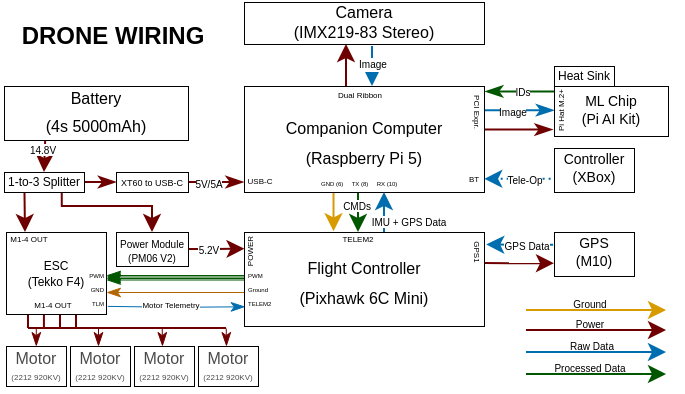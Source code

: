 <mxfile version="26.2.6">
  <diagram name="Page-1" id="ytG4AgFj-T4alwaOmcg6">
    <mxGraphModel dx="458" dy="258" grid="1" gridSize="10" guides="1" tooltips="1" connect="1" arrows="1" fold="1" page="1" pageScale="1" pageWidth="850" pageHeight="1100" math="0" shadow="0">
      <root>
        <mxCell id="0" />
        <mxCell id="1" parent="0" />
        <mxCell id="BWbdEm4UrA8oamrmkrrZ-38" value="" style="endArrow=classicThin;html=1;rounded=0;endFill=1;strokeWidth=0.5;fillColor=#008a00;strokeColor=#005700;entryX=1.002;entryY=0.56;entryDx=0;entryDy=0;entryPerimeter=0;exitX=0.639;exitY=0.241;exitDx=0;exitDy=0;exitPerimeter=0;" edge="1" parent="1">
          <mxGeometry width="50" height="50" relative="1" as="geometry">
            <mxPoint x="344" y="426.75" as="sourcePoint" />
            <mxPoint x="275" y="426.75" as="targetPoint" />
          </mxGeometry>
        </mxCell>
        <mxCell id="BWbdEm4UrA8oamrmkrrZ-39" value="" style="endArrow=classicThin;html=1;rounded=0;endFill=1;strokeWidth=0.5;fillColor=#008a00;strokeColor=#005700;entryX=1.002;entryY=0.56;entryDx=0;entryDy=0;entryPerimeter=0;exitX=0.639;exitY=0.241;exitDx=0;exitDy=0;exitPerimeter=0;" edge="1" parent="1">
          <mxGeometry width="50" height="50" relative="1" as="geometry">
            <mxPoint x="344" y="425.25" as="sourcePoint" />
            <mxPoint x="275" y="425.25" as="targetPoint" />
          </mxGeometry>
        </mxCell>
        <mxCell id="BWbdEm4UrA8oamrmkrrZ-40" value="" style="endArrow=classicThin;html=1;rounded=0;endFill=1;strokeWidth=0.5;fillColor=#008a00;strokeColor=#005700;entryX=1.002;entryY=0.56;entryDx=0;entryDy=0;entryPerimeter=0;exitX=0.639;exitY=0.241;exitDx=0;exitDy=0;exitPerimeter=0;" edge="1" parent="1">
          <mxGeometry width="50" height="50" relative="1" as="geometry">
            <mxPoint x="344" y="426" as="sourcePoint" />
            <mxPoint x="275" y="426" as="targetPoint" />
          </mxGeometry>
        </mxCell>
        <mxCell id="BWbdEm4UrA8oamrmkrrZ-33" style="edgeStyle=orthogonalEdgeStyle;rounded=0;orthogonalLoop=1;jettySize=auto;html=1;exitX=1.013;exitY=0.901;exitDx=0;exitDy=0;entryX=0.003;entryY=0.769;entryDx=0;entryDy=0;entryPerimeter=0;endArrow=classicThin;endFill=1;strokeWidth=0.5;fillColor=#1ba1e2;strokeColor=#006EAF;fontSize=5;exitPerimeter=0;" edge="1" parent="1">
          <mxGeometry relative="1" as="geometry">
            <mxPoint x="275.65" y="439.941" as="sourcePoint" />
            <mxPoint x="344.36" y="440.143" as="targetPoint" />
          </mxGeometry>
        </mxCell>
        <mxCell id="BWbdEm4UrA8oamrmkrrZ-35" value="Motor Telemetry" style="edgeLabel;html=1;align=center;verticalAlign=middle;resizable=0;points=[];fontSize=4;" vertex="1" connectable="0" parent="BWbdEm4UrA8oamrmkrrZ-33">
          <mxGeometry x="0.066" y="1" relative="1" as="geometry">
            <mxPoint x="-5" as="offset" />
          </mxGeometry>
        </mxCell>
        <mxCell id="BWbdEm4UrA8oamrmkrrZ-25" value="" style="endArrow=classicThin;html=1;rounded=0;endFill=1;strokeWidth=0.5;fillColor=#fad7ac;strokeColor=#b46504;entryX=1.002;entryY=0.56;entryDx=0;entryDy=0;entryPerimeter=0;exitX=0.639;exitY=0.241;exitDx=0;exitDy=0;exitPerimeter=0;" edge="1" parent="1">
          <mxGeometry width="50" height="50" relative="1" as="geometry">
            <mxPoint x="344" y="433" as="sourcePoint" />
            <mxPoint x="275" y="433" as="targetPoint" />
          </mxGeometry>
        </mxCell>
        <mxCell id="BWbdEm4UrA8oamrmkrrZ-28" value="" style="endArrow=classic;html=1;rounded=0;exitX=0.173;exitY=1.005;exitDx=0;exitDy=0;exitPerimeter=0;entryX=0.173;entryY=-0.007;entryDx=0;entryDy=0;entryPerimeter=0;fillColor=#ffcd28;strokeColor=#d79b00;gradientColor=#ffa500;" edge="1" parent="1">
          <mxGeometry width="50" height="50" relative="1" as="geometry">
            <mxPoint x="388.76" y="383.265" as="sourcePoint" />
            <mxPoint x="388.76" y="402.671" as="targetPoint" />
          </mxGeometry>
        </mxCell>
        <mxCell id="BWbdEm4UrA8oamrmkrrZ-17" value="" style="endArrow=classicThin;html=1;rounded=0;fillColor=#a20025;strokeColor=light-dark(#6F0000, #ff0000);endFill=1;strokeWidth=0.5;fontStyle=0" edge="1" parent="1">
          <mxGeometry width="50" height="50" relative="1" as="geometry">
            <mxPoint x="239.9" y="451" as="sourcePoint" />
            <mxPoint x="239.9" y="460" as="targetPoint" />
          </mxGeometry>
        </mxCell>
        <mxCell id="BWbdEm4UrA8oamrmkrrZ-14" value="" style="endArrow=classicThin;html=1;rounded=0;endFill=1;strokeWidth=0.5;fillColor=#008a00;strokeColor=#005700;entryX=1.002;entryY=0.56;entryDx=0;entryDy=0;entryPerimeter=0;exitX=0.639;exitY=0.241;exitDx=0;exitDy=0;exitPerimeter=0;" edge="1" parent="1">
          <mxGeometry width="50" height="50" relative="1" as="geometry">
            <mxPoint x="344" y="424.5" as="sourcePoint" />
            <mxPoint x="275" y="424.5" as="targetPoint" />
          </mxGeometry>
        </mxCell>
        <mxCell id="JxfRfJocXZYldZ37d1hh-59" style="edgeStyle=orthogonalEdgeStyle;rounded=0;orthogonalLoop=1;jettySize=auto;html=1;exitX=0.643;exitY=1.045;exitDx=0;exitDy=0;entryX=0.5;entryY=0;entryDx=0;entryDy=0;fillColor=#a20025;strokeColor=light-dark(#6F0000, #ff0000);exitPerimeter=0;" parent="1" edge="1" target="K37k-eg5Op9D9jUx-g8K-3">
          <mxGeometry relative="1" as="geometry">
            <mxPoint x="252.87" y="383.45" as="sourcePoint" />
            <mxPoint x="301.15" y="403" as="targetPoint" />
            <Array as="points">
              <mxPoint x="253" y="390" />
              <mxPoint x="298" y="390" />
            </Array>
          </mxGeometry>
        </mxCell>
        <mxCell id="JxfRfJocXZYldZ37d1hh-21" style="edgeStyle=orthogonalEdgeStyle;rounded=0;orthogonalLoop=1;jettySize=auto;html=1;fillColor=#a20025;strokeColor=light-dark(#6F0000, #ff0000);exitX=1;exitY=0.5;exitDx=0;exitDy=0;entryX=0.878;entryY=0.284;entryDx=0;entryDy=0;entryPerimeter=0;fontSize=11;" parent="1" source="K37k-eg5Op9D9jUx-g8K-3" edge="1">
          <mxGeometry relative="1" as="geometry">
            <mxPoint x="305" y="410.5" as="sourcePoint" />
            <mxPoint x="344.272" y="411.32" as="targetPoint" />
            <Array as="points">
              <mxPoint x="330" y="412" />
            </Array>
          </mxGeometry>
        </mxCell>
        <mxCell id="BWbdEm4UrA8oamrmkrrZ-9" value="&lt;font style=&quot;font-size: 5px;&quot;&gt;5.2V&lt;/font&gt;" style="edgeLabel;html=1;align=center;verticalAlign=middle;resizable=0;points=[];" vertex="1" connectable="0" parent="JxfRfJocXZYldZ37d1hh-21">
          <mxGeometry x="-0.215" relative="1" as="geometry">
            <mxPoint x="-1" y="-2" as="offset" />
          </mxGeometry>
        </mxCell>
        <mxCell id="JxfRfJocXZYldZ37d1hh-27" style="edgeStyle=orthogonalEdgeStyle;rounded=0;orthogonalLoop=1;jettySize=auto;html=1;exitX=1;exitY=0.5;exitDx=0;exitDy=0;entryX=-0.002;entryY=0.711;entryDx=0;entryDy=0;entryPerimeter=0;strokeWidth=1;endArrow=classicThin;endFill=1;fillColor=#a20025;strokeColor=light-dark(#6F0000, #ff0000);" parent="1" source="JxfRfJocXZYldZ37d1hh-25" edge="1">
          <mxGeometry relative="1" as="geometry">
            <mxPoint x="343.76" y="378.66" as="targetPoint" />
          </mxGeometry>
        </mxCell>
        <mxCell id="BWbdEm4UrA8oamrmkrrZ-10" value="5V/5A" style="edgeLabel;html=1;align=center;verticalAlign=middle;resizable=0;points=[];fontSize=5;" vertex="1" connectable="0" parent="JxfRfJocXZYldZ37d1hh-27">
          <mxGeometry x="-0.288" relative="1" as="geometry">
            <mxPoint as="offset" />
          </mxGeometry>
        </mxCell>
        <mxCell id="JxfRfJocXZYldZ37d1hh-9" value="" style="endArrow=classic;html=1;rounded=0;fillColor=#a20025;strokeColor=light-dark(#6F0000, #ff0000);exitX=0.181;exitY=1.01;exitDx=0;exitDy=0;entryX=0.25;entryY=0;entryDx=0;entryDy=0;exitPerimeter=0;" parent="1" edge="1">
          <mxGeometry width="50" height="50" relative="1" as="geometry">
            <mxPoint x="234.24" y="383.1" as="sourcePoint" />
            <mxPoint x="234.5" y="403" as="targetPoint" />
          </mxGeometry>
        </mxCell>
        <mxCell id="K37k-eg5Op9D9jUx-g8K-90" style="edgeStyle=orthogonalEdgeStyle;rounded=0;orthogonalLoop=1;jettySize=auto;html=1;exitX=1.003;exitY=0.352;exitDx=0;exitDy=0;fillColor=#1ba1e2;strokeColor=#006EAF;entryX=0;entryY=0.5;entryDx=0;entryDy=0;exitPerimeter=0;endArrow=classicThin;endFill=1;" parent="1" target="K37k-eg5Op9D9jUx-g8K-18" edge="1">
          <mxGeometry relative="1" as="geometry">
            <mxPoint x="464.36" y="342.12" as="sourcePoint" />
            <mxPoint x="482.65" y="342.04" as="targetPoint" />
          </mxGeometry>
        </mxCell>
        <mxCell id="JxfRfJocXZYldZ37d1hh-68" value="Image" style="edgeLabel;html=1;align=center;verticalAlign=middle;resizable=0;points=[];fontSize=5;" parent="K37k-eg5Op9D9jUx-g8K-90" vertex="1" connectable="0">
          <mxGeometry x="0.16" relative="1" as="geometry">
            <mxPoint x="-7" as="offset" />
          </mxGeometry>
        </mxCell>
        <mxCell id="K37k-eg5Op9D9jUx-g8K-118" value="" style="endArrow=classic;html=1;rounded=0;entryX=1.001;entryY=0.824;entryDx=0;entryDy=0;entryPerimeter=0;exitX=-0.046;exitY=0.077;exitDx=0;exitDy=0;exitPerimeter=0;fillColor=#1ba1e2;strokeColor=#006EAF;dashed=1;dashPattern=1 2;" parent="1" edge="1">
          <mxGeometry width="50" height="50" relative="1" as="geometry">
            <mxPoint x="512.332" y="376.31" as="sourcePoint" />
            <mxPoint x="464.12" y="376.44" as="targetPoint" />
          </mxGeometry>
        </mxCell>
        <mxCell id="JxfRfJocXZYldZ37d1hh-48" value="&lt;font&gt;Tele-Op&lt;/font&gt;" style="edgeLabel;html=1;align=center;verticalAlign=middle;resizable=0;points=[];fontSize=5;" parent="K37k-eg5Op9D9jUx-g8K-118" vertex="1" connectable="0">
          <mxGeometry x="-0.341" y="1" relative="1" as="geometry">
            <mxPoint x="-13" y="-2" as="offset" />
          </mxGeometry>
        </mxCell>
        <mxCell id="K37k-eg5Op9D9jUx-g8K-78" value="" style="endArrow=none;html=1;rounded=0;fillColor=#a20025;strokeColor=light-dark(#6F0000, #ff0000);" parent="1" edge="1">
          <mxGeometry width="50" height="50" relative="1" as="geometry">
            <mxPoint x="236" y="451" as="sourcePoint" />
            <mxPoint x="236" y="444" as="targetPoint" />
          </mxGeometry>
        </mxCell>
        <mxCell id="K37k-eg5Op9D9jUx-g8K-79" value="" style="endArrow=none;html=1;rounded=0;fillColor=#a20025;strokeColor=light-dark(#6F0000, #ff0000);" parent="1" edge="1">
          <mxGeometry width="50" height="50" relative="1" as="geometry">
            <mxPoint x="243.96" y="451" as="sourcePoint" />
            <mxPoint x="243.96" y="441" as="targetPoint" />
          </mxGeometry>
        </mxCell>
        <mxCell id="K37k-eg5Op9D9jUx-g8K-80" value="" style="endArrow=none;html=1;rounded=0;fillColor=#a20025;strokeColor=light-dark(#6F0000, #ff0000);" parent="1" edge="1">
          <mxGeometry width="50" height="50" relative="1" as="geometry">
            <mxPoint x="252" y="451" as="sourcePoint" />
            <mxPoint x="252" y="441" as="targetPoint" />
          </mxGeometry>
        </mxCell>
        <mxCell id="K37k-eg5Op9D9jUx-g8K-81" value="" style="endArrow=none;html=1;rounded=0;fillColor=#a20025;strokeColor=light-dark(#6F0000, #ff0000);" parent="1" edge="1">
          <mxGeometry width="50" height="50" relative="1" as="geometry">
            <mxPoint x="260" y="451" as="sourcePoint" />
            <mxPoint x="260" y="441" as="targetPoint" />
          </mxGeometry>
        </mxCell>
        <mxCell id="K37k-eg5Op9D9jUx-g8K-31" style="edgeStyle=orthogonalEdgeStyle;rounded=0;orthogonalLoop=1;jettySize=auto;html=1;exitX=0.25;exitY=1;exitDx=0;exitDy=0;entryX=0.25;entryY=0;entryDx=0;entryDy=0;fillColor=#008a00;strokeColor=#005700;" parent="1" edge="1">
          <mxGeometry relative="1" as="geometry">
            <mxPoint x="401" y="383" as="sourcePoint" />
            <mxPoint x="401" y="403" as="targetPoint" />
          </mxGeometry>
        </mxCell>
        <mxCell id="JxfRfJocXZYldZ37d1hh-50" value="CMDs" style="edgeLabel;html=1;align=center;verticalAlign=middle;resizable=0;points=[];fontSize=5;" parent="K37k-eg5Op9D9jUx-g8K-31" vertex="1" connectable="0">
          <mxGeometry x="-0.287" y="-1" relative="1" as="geometry">
            <mxPoint y="-1" as="offset" />
          </mxGeometry>
        </mxCell>
        <mxCell id="K37k-eg5Op9D9jUx-g8K-35" style="edgeStyle=orthogonalEdgeStyle;rounded=0;orthogonalLoop=1;jettySize=auto;html=1;exitX=0.646;exitY=-1.329;exitDx=0;exitDy=0;fillColor=#a20025;strokeColor=light-dark(#6F0000, #ff0000);entryX=-0.012;entryY=0.871;entryDx=0;entryDy=0;entryPerimeter=0;exitPerimeter=0;endArrow=classicThin;endFill=1;" parent="1" source="JxfRfJocXZYldZ37d1hh-44" target="K37k-eg5Op9D9jUx-g8K-18" edge="1">
          <mxGeometry relative="1" as="geometry">
            <mxPoint x="464" y="347" as="sourcePoint" />
            <mxPoint x="483" y="352.016" as="targetPoint" />
            <Array as="points" />
          </mxGeometry>
        </mxCell>
        <mxCell id="K37k-eg5Op9D9jUx-g8K-37" value="" style="edgeStyle=orthogonalEdgeStyle;rounded=0;orthogonalLoop=1;jettySize=auto;html=1;exitX=0.25;exitY=0;exitDx=0;exitDy=0;entryX=0.25;entryY=1;entryDx=0;entryDy=0;fillColor=#a20025;strokeColor=light-dark(#6F0000, #ff0000);fontSize=6;" parent="1" edge="1">
          <mxGeometry relative="1" as="geometry">
            <mxPoint x="395.0" y="330" as="sourcePoint" />
            <mxPoint x="395.0" y="309" as="targetPoint" />
          </mxGeometry>
        </mxCell>
        <mxCell id="ktWFp_nz54c4ryIKUOW7-1" value="&lt;div&gt;&lt;font style=&quot;font-size: 8px;&quot;&gt;Companion Computer&lt;/font&gt;&lt;/div&gt;&lt;font style=&quot;font-size: 8px;&quot;&gt;(Raspberry Pi 5)&lt;/font&gt;" style="rounded=0;whiteSpace=wrap;html=1;strokeWidth=0.5;" parent="1" vertex="1">
          <mxGeometry x="344" y="330" width="120" height="53" as="geometry" />
        </mxCell>
        <mxCell id="K37k-eg5Op9D9jUx-g8K-32" style="edgeStyle=orthogonalEdgeStyle;rounded=0;orthogonalLoop=1;jettySize=auto;html=1;exitX=0.75;exitY=0;exitDx=0;exitDy=0;entryX=0.75;entryY=1;entryDx=0;entryDy=0;fillColor=#1ba1e2;strokeColor=#006EAF;" parent="1" edge="1">
          <mxGeometry relative="1" as="geometry">
            <mxPoint x="414.0" y="403" as="sourcePoint" />
            <mxPoint x="414" y="383" as="targetPoint" />
          </mxGeometry>
        </mxCell>
        <mxCell id="JxfRfJocXZYldZ37d1hh-51" value="IMU + GPS Data" style="edgeLabel;html=1;align=center;verticalAlign=middle;resizable=0;points=[];fontSize=5;" parent="K37k-eg5Op9D9jUx-g8K-32" vertex="1" connectable="0">
          <mxGeometry x="-0.233" y="-1" relative="1" as="geometry">
            <mxPoint x="11" y="1" as="offset" />
          </mxGeometry>
        </mxCell>
        <mxCell id="K37k-eg5Op9D9jUx-g8K-41" style="edgeStyle=orthogonalEdgeStyle;rounded=0;orthogonalLoop=1;jettySize=auto;html=1;fillColor=#a20025;strokeColor=light-dark(#6F0000, #ff0000);entryX=0;entryY=0.75;entryDx=0;entryDy=0;exitX=0.576;exitY=0.226;exitDx=0;exitDy=0;exitPerimeter=0;" parent="1" edge="1">
          <mxGeometry relative="1" as="geometry">
            <Array as="points" />
            <mxPoint x="464.192" y="418.56" as="sourcePoint" />
            <mxPoint x="499" y="419.5" as="targetPoint" />
          </mxGeometry>
        </mxCell>
        <mxCell id="oa4Kjj4fSGmlapfvCtzm-1" value="&lt;font style=&quot;font-size: 8px;&quot;&gt;Flight Controller&lt;/font&gt;&lt;div&gt;&lt;font style=&quot;font-size: 8px;&quot;&gt;(Pixhawk 6C Mini)&lt;/font&gt;&lt;/div&gt;" style="rounded=0;whiteSpace=wrap;html=1;strokeWidth=0.5;" parent="1" vertex="1">
          <mxGeometry x="344" y="403" width="120" height="47" as="geometry" />
        </mxCell>
        <mxCell id="JxfRfJocXZYldZ37d1hh-23" style="edgeStyle=orthogonalEdgeStyle;rounded=0;orthogonalLoop=1;jettySize=auto;html=1;exitX=0.122;exitY=1.022;exitDx=0;exitDy=0;entryX=0.5;entryY=0;entryDx=0;entryDy=0;fillColor=#a20025;strokeColor=light-dark(#6F0000, #ff0000);exitPerimeter=0;" parent="1" edge="1" target="JxfRfJocXZYldZ37d1hh-22">
          <mxGeometry relative="1" as="geometry">
            <mxPoint x="244.834" y="350.594" as="sourcePoint" />
            <mxPoint x="244.84" y="373.99" as="targetPoint" />
          </mxGeometry>
        </mxCell>
        <mxCell id="BWbdEm4UrA8oamrmkrrZ-11" value="14.8V" style="edgeLabel;html=1;align=center;verticalAlign=middle;resizable=0;points=[];fontSize=5;" vertex="1" connectable="0" parent="JxfRfJocXZYldZ37d1hh-23">
          <mxGeometry x="0.097" y="1" relative="1" as="geometry">
            <mxPoint x="-2" y="-2" as="offset" />
          </mxGeometry>
        </mxCell>
        <mxCell id="K37k-eg5Op9D9jUx-g8K-2" value="&lt;font style=&quot;font-size: 8px;&quot;&gt;Battery&lt;/font&gt;&lt;div&gt;&lt;font style=&quot;font-size: 8px;&quot;&gt;(4s 5000mAh)&lt;/font&gt;&lt;/div&gt;" style="rounded=0;whiteSpace=wrap;html=1;spacing=-7;verticalAlign=top;strokeWidth=0.5;" parent="1" vertex="1">
          <mxGeometry x="224" y="330" width="92" height="27" as="geometry" />
        </mxCell>
        <mxCell id="K37k-eg5Op9D9jUx-g8K-3" value="&lt;div style=&quot;line-height: 60%;&quot;&gt;&lt;font style=&quot;line-height: 60%; font-size: 5px;&quot;&gt;Power Module&lt;/font&gt;&lt;div&gt;&lt;span style=&quot;background-color: transparent; color: light-dark(rgb(0, 0, 0), rgb(255, 255, 255)); line-height: 60%;&quot;&gt;&lt;font style=&quot;font-size: 5px;&quot;&gt;(PM06 V2)&lt;/font&gt;&lt;/span&gt;&lt;/div&gt;&lt;/div&gt;" style="rounded=0;whiteSpace=wrap;html=1;verticalAlign=bottom;spacing=0;strokeWidth=0.5;" parent="1" vertex="1">
          <mxGeometry x="280" y="403" width="36" height="17" as="geometry" />
        </mxCell>
        <mxCell id="K37k-eg5Op9D9jUx-g8K-11" value="&lt;div style=&quot;line-height: 70%;&quot;&gt;&lt;font style=&quot;line-height: 70%; font-size: 8px;&quot;&gt;Motor&lt;/font&gt;&lt;div&gt;&lt;font style=&quot;line-height: 70%; font-size: 4px;&quot;&gt;(2212 920KV)&lt;/font&gt;&lt;/div&gt;&lt;/div&gt;" style="rounded=0;whiteSpace=wrap;html=1;textOpacity=70;verticalAlign=bottom;strokeWidth=0.5;" parent="1" vertex="1">
          <mxGeometry x="225" y="460" width="30" height="20" as="geometry" />
        </mxCell>
        <mxCell id="K37k-eg5Op9D9jUx-g8K-34" style="edgeStyle=orthogonalEdgeStyle;rounded=0;orthogonalLoop=1;jettySize=auto;html=1;fillColor=#008a00;strokeColor=#005700;exitX=0;exitY=0.109;exitDx=0;exitDy=0;exitPerimeter=0;entryX=1.005;entryY=0.059;entryDx=0;entryDy=0;entryPerimeter=0;endArrow=classicThin;endFill=1;" parent="1" source="K37k-eg5Op9D9jUx-g8K-18" target="ktWFp_nz54c4ryIKUOW7-1" edge="1">
          <mxGeometry relative="1" as="geometry">
            <mxPoint x="500" y="334" as="sourcePoint" />
            <mxPoint x="470" y="333" as="targetPoint" />
            <Array as="points" />
          </mxGeometry>
        </mxCell>
        <mxCell id="BWbdEm4UrA8oamrmkrrZ-3" value="IDs" style="edgeLabel;html=1;align=center;verticalAlign=middle;resizable=0;points=[];fontSize=5;" vertex="1" connectable="0" parent="K37k-eg5Op9D9jUx-g8K-34">
          <mxGeometry x="-0.075" y="-1" relative="1" as="geometry">
            <mxPoint as="offset" />
          </mxGeometry>
        </mxCell>
        <mxCell id="K37k-eg5Op9D9jUx-g8K-18" value="&lt;font&gt;ML Chip&lt;/font&gt;&lt;div&gt;&lt;font&gt;(Pi AI Kit)&lt;/font&gt;&lt;/div&gt;" style="rounded=0;whiteSpace=wrap;html=1;fontSize=7;verticalAlign=bottom;spacing=4;strokeWidth=0.5;" parent="1" vertex="1">
          <mxGeometry x="499" y="330" width="57" height="25" as="geometry" />
        </mxCell>
        <mxCell id="K37k-eg5Op9D9jUx-g8K-38" value="&lt;font style=&quot;line-height: 80%; font-size: 5px;&quot;&gt;Image&lt;/font&gt;" style="edgeStyle=orthogonalEdgeStyle;rounded=0;orthogonalLoop=1;jettySize=auto;html=1;entryX=0.75;entryY=0;entryDx=0;entryDy=0;fillColor=#1ba1e2;strokeColor=#006EAF;fontSize=6;" parent="1" edge="1">
          <mxGeometry x="-0.083" relative="1" as="geometry">
            <mxPoint x="408" y="310" as="sourcePoint" />
            <mxPoint x="408" y="330" as="targetPoint" />
            <mxPoint as="offset" />
          </mxGeometry>
        </mxCell>
        <mxCell id="K37k-eg5Op9D9jUx-g8K-19" value="&lt;font&gt;Camera&lt;/font&gt;&lt;div&gt;&lt;font&gt;(IMX219-83 Stereo)&lt;/font&gt;&lt;/div&gt;" style="rounded=0;whiteSpace=wrap;html=1;verticalAlign=top;spacing=-4;fontSize=8;strokeWidth=0.5;" parent="1" vertex="1">
          <mxGeometry x="344" y="288" width="120" height="21" as="geometry" />
        </mxCell>
        <mxCell id="K37k-eg5Op9D9jUx-g8K-40" style="edgeStyle=orthogonalEdgeStyle;rounded=0;orthogonalLoop=1;jettySize=auto;html=1;exitX=-0.011;exitY=0.199;exitDx=0;exitDy=0;fillColor=#1ba1e2;strokeColor=#006EAF;entryX=0.354;entryY=0.109;entryDx=0;entryDy=0;entryPerimeter=0;exitPerimeter=0;" parent="1" edge="1">
          <mxGeometry relative="1" as="geometry">
            <mxPoint x="465.128" y="409.24" as="targetPoint" />
            <Array as="points">
              <mxPoint x="484" y="409" />
            </Array>
            <mxPoint x="498.56" y="409.378" as="sourcePoint" />
          </mxGeometry>
        </mxCell>
        <mxCell id="JxfRfJocXZYldZ37d1hh-54" value="&lt;font&gt;GPS Data&lt;/font&gt;" style="edgeLabel;html=1;align=center;verticalAlign=middle;resizable=0;points=[];fontSize=5;" parent="K37k-eg5Op9D9jUx-g8K-40" vertex="1" connectable="0">
          <mxGeometry x="-0.053" y="1" relative="1" as="geometry">
            <mxPoint x="2" y="-2" as="offset" />
          </mxGeometry>
        </mxCell>
        <mxCell id="K37k-eg5Op9D9jUx-g8K-20" value="&lt;font&gt;GPS&lt;/font&gt;&lt;div&gt;&lt;font&gt;(M10)&lt;/font&gt;&lt;/div&gt;" style="rounded=0;whiteSpace=wrap;html=1;fontSize=7;verticalAlign=bottom;spacing=3;strokeWidth=0.5;" parent="1" vertex="1">
          <mxGeometry x="499" y="403" width="40" height="22" as="geometry" />
        </mxCell>
        <mxCell id="K37k-eg5Op9D9jUx-g8K-85" value="" style="endArrow=classicThin;html=1;rounded=0;fillColor=#a20025;strokeColor=light-dark(#6F0000, #ff0000);endFill=1;strokeWidth=0.5;" parent="1" edge="1">
          <mxGeometry width="50" height="50" relative="1" as="geometry">
            <mxPoint x="271" y="451" as="sourcePoint" />
            <mxPoint x="271" y="460" as="targetPoint" />
          </mxGeometry>
        </mxCell>
        <mxCell id="K37k-eg5Op9D9jUx-g8K-86" value="" style="endArrow=classicThin;html=1;rounded=0;fillColor=#a20025;strokeColor=light-dark(#6F0000, #ff0000);endFill=1;strokeWidth=0.5;" parent="1" edge="1">
          <mxGeometry width="50" height="50" relative="1" as="geometry">
            <mxPoint x="302.87" y="451" as="sourcePoint" />
            <mxPoint x="303" y="460" as="targetPoint" />
          </mxGeometry>
        </mxCell>
        <mxCell id="K37k-eg5Op9D9jUx-g8K-93" value="" style="endArrow=classic;html=1;rounded=0;fillColor=#a20025;strokeColor=light-dark(#6F0000,#FF0000);fontSize=5;" parent="1" edge="1">
          <mxGeometry width="50" height="50" relative="1" as="geometry">
            <mxPoint x="485" y="452" as="sourcePoint" />
            <mxPoint x="555" y="452" as="targetPoint" />
          </mxGeometry>
        </mxCell>
        <mxCell id="K37k-eg5Op9D9jUx-g8K-94" value="" style="endArrow=classic;html=1;rounded=0;fillColor=#1ba1e2;strokeColor=#006EAF;fontSize=5;" parent="1" edge="1">
          <mxGeometry width="50" height="50" relative="1" as="geometry">
            <mxPoint x="485" y="463" as="sourcePoint" />
            <mxPoint x="555" y="463" as="targetPoint" />
          </mxGeometry>
        </mxCell>
        <mxCell id="K37k-eg5Op9D9jUx-g8K-95" value="" style="endArrow=classic;html=1;rounded=0;fillColor=#008a00;strokeColor=#005700;fontSize=5;" parent="1" edge="1">
          <mxGeometry width="50" height="50" relative="1" as="geometry">
            <mxPoint x="485" y="474" as="sourcePoint" />
            <mxPoint x="555" y="474" as="targetPoint" />
          </mxGeometry>
        </mxCell>
        <mxCell id="K37k-eg5Op9D9jUx-g8K-96" value="&lt;font&gt;Power&lt;/font&gt;" style="text;html=1;align=center;verticalAlign=middle;whiteSpace=wrap;rounded=0;fontSize=5;" parent="1" vertex="1">
          <mxGeometry x="487" y="444" width="60" height="8" as="geometry" />
        </mxCell>
        <mxCell id="K37k-eg5Op9D9jUx-g8K-97" value="&lt;font&gt;Raw Data&lt;/font&gt;" style="text;html=1;align=center;verticalAlign=middle;whiteSpace=wrap;rounded=0;fontSize=5;" parent="1" vertex="1">
          <mxGeometry x="488" y="455" width="60" height="7" as="geometry" />
        </mxCell>
        <mxCell id="K37k-eg5Op9D9jUx-g8K-98" value="&lt;font&gt;Processed Data&lt;/font&gt;" style="text;html=1;align=center;verticalAlign=middle;whiteSpace=wrap;rounded=0;fontSize=5;" parent="1" vertex="1">
          <mxGeometry x="487" y="466" width="60" height="7" as="geometry" />
        </mxCell>
        <mxCell id="K37k-eg5Op9D9jUx-g8K-117" value="&lt;font&gt;Controller&lt;/font&gt;&lt;div&gt;&lt;font&gt;(XBox)&lt;/font&gt;&lt;/div&gt;" style="rounded=0;whiteSpace=wrap;html=1;fontSize=7;spacing=3;verticalAlign=bottom;strokeWidth=0.5;" parent="1" vertex="1">
          <mxGeometry x="499" y="361" width="40" height="22" as="geometry" />
        </mxCell>
        <mxCell id="JxfRfJocXZYldZ37d1hh-7" value="&lt;font&gt;ESC&lt;/font&gt;&lt;div&gt;&lt;font&gt;(Tekko F4)&lt;/font&gt;&lt;/div&gt;" style="rounded=0;whiteSpace=wrap;html=1;verticalAlign=middle;fontSize=6;strokeWidth=0.5;" parent="1" vertex="1">
          <mxGeometry x="225" y="403" width="50" height="41" as="geometry" />
        </mxCell>
        <mxCell id="JxfRfJocXZYldZ37d1hh-11" value="" style="endArrow=none;html=1;rounded=0;fillColor=#a20025;strokeColor=light-dark(#6F0000, #ff0000);" parent="1" edge="1">
          <mxGeometry width="50" height="50" relative="1" as="geometry">
            <mxPoint x="236" y="451" as="sourcePoint" />
            <mxPoint x="335" y="451" as="targetPoint" />
          </mxGeometry>
        </mxCell>
        <mxCell id="JxfRfJocXZYldZ37d1hh-26" style="edgeStyle=orthogonalEdgeStyle;rounded=0;orthogonalLoop=1;jettySize=auto;html=1;exitX=1;exitY=0.5;exitDx=0;exitDy=0;entryX=0;entryY=0.5;entryDx=0;entryDy=0;strokeWidth=1;endArrow=classicThin;endFill=1;fillColor=#a20025;strokeColor=light-dark(#6F0000, #ff0000);" parent="1" source="JxfRfJocXZYldZ37d1hh-22" target="JxfRfJocXZYldZ37d1hh-25" edge="1">
          <mxGeometry relative="1" as="geometry">
            <mxPoint x="263.99" y="364.38" as="sourcePoint" />
            <mxPoint x="280.99" y="363.005" as="targetPoint" />
            <Array as="points">
              <mxPoint x="263" y="378" />
              <mxPoint x="263" y="378" />
            </Array>
          </mxGeometry>
        </mxCell>
        <mxCell id="JxfRfJocXZYldZ37d1hh-22" value="1-to-3 Splitter" style="rounded=0;whiteSpace=wrap;html=1;fontSize=6;strokeWidth=0.5;" parent="1" vertex="1">
          <mxGeometry x="224" y="373" width="40" height="10" as="geometry" />
        </mxCell>
        <mxCell id="JxfRfJocXZYldZ37d1hh-25" value="XT60 to USB-C" style="rounded=0;whiteSpace=wrap;html=1;fontSize=4.5;strokeWidth=0.5;" parent="1" vertex="1">
          <mxGeometry x="280" y="373" width="36" height="10" as="geometry" />
        </mxCell>
        <mxCell id="JxfRfJocXZYldZ37d1hh-37" value="&lt;div&gt;DRONE WIRING&lt;/div&gt;" style="text;html=1;align=center;verticalAlign=middle;resizable=0;points=[];autosize=1;strokeColor=none;fillColor=none;fontStyle=1;fontSize=12;fontColor=light-dark(#000000,#999900);" parent="1" vertex="1">
          <mxGeometry x="223" y="290" width="110" height="30" as="geometry" />
        </mxCell>
        <mxCell id="JxfRfJocXZYldZ37d1hh-44" value="&lt;font&gt;PCI Expr.&lt;/font&gt;" style="text;html=1;align=center;verticalAlign=middle;whiteSpace=wrap;rounded=0;rotation=90;fontColor=light-dark(#000000,#CC99FF);fontSize=4;" parent="1" vertex="1">
          <mxGeometry x="430" y="342" width="60" height="2" as="geometry" />
        </mxCell>
        <mxCell id="JxfRfJocXZYldZ37d1hh-46" value="&lt;font&gt;GPS1&lt;/font&gt;" style="text;html=1;align=center;verticalAlign=middle;whiteSpace=wrap;rounded=0;rotation=90;fontColor=light-dark(#000000,#CC99FF);fontSize=4;" parent="1" vertex="1">
          <mxGeometry x="430" y="409" width="60" height="8" as="geometry" />
        </mxCell>
        <mxCell id="JxfRfJocXZYldZ37d1hh-47" value="&lt;font&gt;BT&lt;/font&gt;" style="text;html=1;align=center;verticalAlign=middle;whiteSpace=wrap;rounded=0;rotation=0;fontColor=light-dark(#000000,#CC99FF);fontSize=4;" parent="1" vertex="1">
          <mxGeometry x="454" y="373" width="10" height="8" as="geometry" />
        </mxCell>
        <mxCell id="JxfRfJocXZYldZ37d1hh-49" value="&lt;font&gt;PWM&lt;/font&gt;&lt;div&gt;&lt;font&gt;&lt;br&gt;&lt;/font&gt;&lt;/div&gt;&lt;div&gt;&lt;font&gt;Ground&lt;/font&gt;&lt;/div&gt;&lt;div&gt;&lt;br&gt;&lt;/div&gt;&lt;div&gt;TELEM2&lt;/div&gt;" style="text;html=1;align=left;verticalAlign=bottom;whiteSpace=wrap;rounded=0;rotation=0;fontColor=light-dark(#000000,#CC99FF);fontSize=3;spacing=1;" parent="1" vertex="1">
          <mxGeometry x="345" y="418" width="3.25" height="24.75" as="geometry" />
        </mxCell>
        <mxCell id="JxfRfJocXZYldZ37d1hh-55" value="&lt;div style=&quot;line-height: 70%;&quot;&gt;&lt;font style=&quot;line-height: 70%; font-size: 8px;&quot;&gt;Motor&lt;/font&gt;&lt;div&gt;&lt;font style=&quot;line-height: 70%; font-size: 4px;&quot;&gt;(2212 920KV)&lt;/font&gt;&lt;/div&gt;&lt;/div&gt;" style="rounded=0;whiteSpace=wrap;html=1;textOpacity=70;verticalAlign=bottom;strokeWidth=0.5;" parent="1" vertex="1">
          <mxGeometry x="257" y="460" width="30" height="20" as="geometry" />
        </mxCell>
        <mxCell id="JxfRfJocXZYldZ37d1hh-56" value="&lt;div style=&quot;line-height: 70%;&quot;&gt;&lt;font style=&quot;line-height: 70%; font-size: 8px;&quot;&gt;Motor&lt;/font&gt;&lt;div&gt;&lt;font style=&quot;line-height: 70%; font-size: 4px;&quot;&gt;(2212 920KV)&lt;/font&gt;&lt;/div&gt;&lt;/div&gt;" style="rounded=0;whiteSpace=wrap;html=1;textOpacity=70;verticalAlign=bottom;strokeWidth=0.5;" parent="1" vertex="1">
          <mxGeometry x="289" y="460" width="30" height="20" as="geometry" />
        </mxCell>
        <mxCell id="JxfRfJocXZYldZ37d1hh-57" value="" style="endArrow=classicThin;html=1;rounded=0;fillColor=#a20025;strokeColor=light-dark(#6F0000, #ff0000);endFill=1;strokeWidth=0.5;" parent="1" edge="1">
          <mxGeometry width="50" height="50" relative="1" as="geometry">
            <mxPoint x="334.87" y="451" as="sourcePoint" />
            <mxPoint x="335" y="460" as="targetPoint" />
          </mxGeometry>
        </mxCell>
        <mxCell id="JxfRfJocXZYldZ37d1hh-58" value="&lt;div style=&quot;line-height: 70%;&quot;&gt;&lt;font style=&quot;line-height: 70%; font-size: 8px;&quot;&gt;Motor&lt;/font&gt;&lt;div&gt;&lt;font style=&quot;line-height: 70%; font-size: 4px;&quot;&gt;(2212 920KV)&lt;/font&gt;&lt;/div&gt;&lt;/div&gt;" style="rounded=0;whiteSpace=wrap;html=1;textOpacity=70;verticalAlign=bottom;strokeWidth=0.5;" parent="1" vertex="1">
          <mxGeometry x="321" y="460" width="30" height="20" as="geometry" />
        </mxCell>
        <mxCell id="JxfRfJocXZYldZ37d1hh-65" value="Dual Ribbon" style="text;html=1;align=center;verticalAlign=middle;whiteSpace=wrap;rounded=0;fontSize=4;fontColor=light-dark(#000000,#CC99FF);" parent="1" vertex="1">
          <mxGeometry x="372" y="325" width="60" height="19" as="geometry" />
        </mxCell>
        <mxCell id="JxfRfJocXZYldZ37d1hh-66" value="&lt;font style=&quot;font-size: 3px;&quot;&gt;GND (6)&amp;nbsp; &amp;nbsp; &amp;nbsp;TX (8)&amp;nbsp; &amp;nbsp; &amp;nbsp;RX (10)&amp;nbsp;&lt;/font&gt;" style="text;html=1;align=center;verticalAlign=middle;whiteSpace=wrap;rounded=0;fontSize=4;fontColor=light-dark(#000000,#CC99FF);" parent="1" vertex="1">
          <mxGeometry x="372" y="369" width="60" height="19" as="geometry" />
        </mxCell>
        <mxCell id="JxfRfJocXZYldZ37d1hh-67" value="TELEM2" style="text;html=1;align=center;verticalAlign=middle;whiteSpace=wrap;rounded=0;fontSize=4;fontColor=light-dark(#000000,#CC99FF);" parent="1" vertex="1">
          <mxGeometry x="371" y="397" width="60" height="19" as="geometry" />
        </mxCell>
        <mxCell id="BWbdEm4UrA8oamrmkrrZ-8" value="M1-4 OUT" style="text;html=1;align=center;verticalAlign=middle;whiteSpace=wrap;rounded=0;rotation=0;fontSize=4;fontColor=light-dark(#000000,#CC99FF);" vertex="1" parent="1">
          <mxGeometry x="234" y="433" width="29" height="14" as="geometry" />
        </mxCell>
        <mxCell id="BWbdEm4UrA8oamrmkrrZ-19" value="&lt;font&gt;POWER&lt;/font&gt;" style="text;html=1;align=center;verticalAlign=middle;whiteSpace=wrap;rounded=0;rotation=-90;fontColor=light-dark(#000000,#CC99FF);fontSize=4;" vertex="1" parent="1">
          <mxGeometry x="334.5" y="408.5" width="26" height="9" as="geometry" />
        </mxCell>
        <mxCell id="BWbdEm4UrA8oamrmkrrZ-21" value="&lt;font&gt;USB-C&lt;/font&gt;" style="text;html=1;align=center;verticalAlign=middle;whiteSpace=wrap;rounded=0;rotation=0;fontColor=light-dark(#000000,#CC99FF);fontSize=4;" vertex="1" parent="1">
          <mxGeometry x="338.75" y="373" width="26" height="9" as="geometry" />
        </mxCell>
        <mxCell id="BWbdEm4UrA8oamrmkrrZ-22" value="&lt;font&gt;Pi Hat M.2+&lt;/font&gt;" style="text;html=1;align=center;verticalAlign=middle;whiteSpace=wrap;rounded=0;rotation=-90;fontColor=light-dark(#000000,#CC99FF);fontSize=4;" vertex="1" parent="1">
          <mxGeometry x="488" y="341" width="30" height="2" as="geometry" />
        </mxCell>
        <mxCell id="BWbdEm4UrA8oamrmkrrZ-24" value="M1-4 OUT" style="text;html=1;align=center;verticalAlign=middle;whiteSpace=wrap;rounded=0;rotation=0;fontSize=4;fontColor=light-dark(#000000,#CC99FF);" vertex="1" parent="1">
          <mxGeometry x="222" y="400" width="29" height="14" as="geometry" />
        </mxCell>
        <mxCell id="BWbdEm4UrA8oamrmkrrZ-30" value="" style="endArrow=classic;html=1;rounded=0;fillColor=#ffcd28;strokeColor=#d79b00;fontSize=5;gradientColor=#ffa500;" edge="1" parent="1">
          <mxGeometry width="50" height="50" relative="1" as="geometry">
            <mxPoint x="485" y="442" as="sourcePoint" />
            <mxPoint x="555" y="442" as="targetPoint" />
          </mxGeometry>
        </mxCell>
        <mxCell id="BWbdEm4UrA8oamrmkrrZ-31" value="&lt;font&gt;Ground&lt;/font&gt;" style="text;html=1;align=center;verticalAlign=middle;whiteSpace=wrap;rounded=0;fontSize=5;" vertex="1" parent="1">
          <mxGeometry x="487" y="434" width="60" height="8" as="geometry" />
        </mxCell>
        <mxCell id="BWbdEm4UrA8oamrmkrrZ-36" value="&lt;font&gt;PWM&lt;/font&gt;&lt;div&gt;&lt;font&gt;&lt;br&gt;&lt;/font&gt;&lt;/div&gt;&lt;div&gt;&lt;font&gt;GND&lt;/font&gt;&lt;/div&gt;&lt;div&gt;&lt;br&gt;&lt;/div&gt;&lt;div&gt;TLM&lt;/div&gt;" style="text;html=1;align=right;verticalAlign=bottom;whiteSpace=wrap;rounded=0;rotation=0;fontColor=light-dark(#000000,#CC99FF);fontSize=3;spacing=1;" vertex="1" parent="1">
          <mxGeometry x="272" y="418" width="3.25" height="24.75" as="geometry" />
        </mxCell>
        <mxCell id="BWbdEm4UrA8oamrmkrrZ-41" value="Heat Sink" style="rounded=0;whiteSpace=wrap;html=1;fontSize=6;strokeWidth=0.5;" vertex="1" parent="1">
          <mxGeometry x="499" y="320" width="30" height="10" as="geometry" />
        </mxCell>
      </root>
    </mxGraphModel>
  </diagram>
</mxfile>

